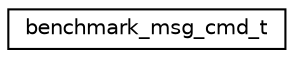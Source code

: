 digraph "Graphical Class Hierarchy"
{
 // LATEX_PDF_SIZE
  edge [fontname="Helvetica",fontsize="10",labelfontname="Helvetica",labelfontsize="10"];
  node [fontname="Helvetica",fontsize="10",shape=record];
  rankdir="LR";
  Node0 [label="benchmark_msg_cmd_t",height=0.2,width=0.4,color="black", fillcolor="white", style="filled",URL="$structbenchmark__msg__cmd__t.html",tooltip="Command response from the server."];
}
